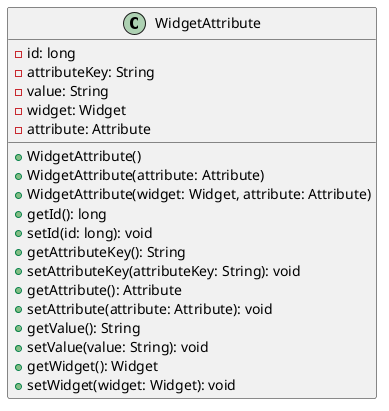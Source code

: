 @startuml
class WidgetAttribute [[java:edu.sru.cpsc.webshopping.domain.widgets.WidgetAttribute]] {
	-id: long
	-attributeKey: String
	-value: String
	-widget: Widget
	-attribute: Attribute
	+WidgetAttribute()
	+WidgetAttribute(attribute: Attribute)
	+WidgetAttribute(widget: Widget, attribute: Attribute)
	+getId(): long
	+setId(id: long): void
	+getAttributeKey(): String
	+setAttributeKey(attributeKey: String): void
	+getAttribute(): Attribute
	+setAttribute(attribute: Attribute): void
	+getValue(): String
	+setValue(value: String): void
	+getWidget(): Widget
	+setWidget(widget: Widget): void
}
@enduml